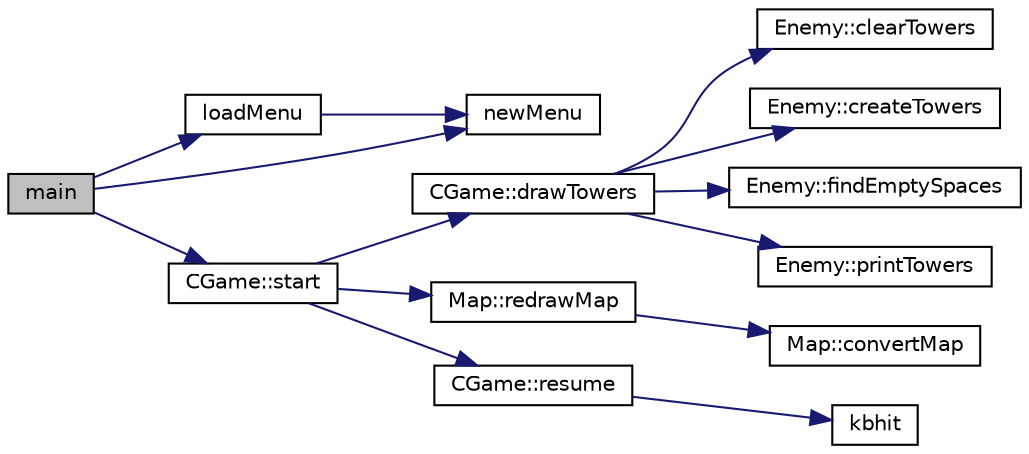 digraph "main"
{
 // LATEX_PDF_SIZE
  edge [fontname="Helvetica",fontsize="10",labelfontname="Helvetica",labelfontsize="10"];
  node [fontname="Helvetica",fontsize="10",shape=record];
  rankdir="LR";
  Node1 [label="main",height=0.2,width=0.4,color="black", fillcolor="grey75", style="filled", fontcolor="black",tooltip=" "];
  Node1 -> Node2 [color="midnightblue",fontsize="10",style="solid",fontname="Helvetica"];
  Node2 [label="loadMenu",height=0.2,width=0.4,color="black", fillcolor="white", style="filled",URL="$Game_8cpp.html#af66392f74826c89391d33dcbfb45e5b3",tooltip=" "];
  Node2 -> Node3 [color="midnightblue",fontsize="10",style="solid",fontname="Helvetica"];
  Node3 [label="newMenu",height=0.2,width=0.4,color="black", fillcolor="white", style="filled",URL="$Game_8cpp.html#a5f00bd86c2427bc56a5c44240776567d",tooltip=" "];
  Node1 -> Node3 [color="midnightblue",fontsize="10",style="solid",fontname="Helvetica"];
  Node1 -> Node4 [color="midnightblue",fontsize="10",style="solid",fontname="Helvetica"];
  Node4 [label="CGame::start",height=0.2,width=0.4,color="black", fillcolor="white", style="filled",URL="$classCGame.html#aa70fa8586abbd097b8eb7fb8d540841d",tooltip=" "];
  Node4 -> Node5 [color="midnightblue",fontsize="10",style="solid",fontname="Helvetica"];
  Node5 [label="CGame::drawTowers",height=0.2,width=0.4,color="black", fillcolor="white", style="filled",URL="$classCGame.html#ab4b3b154086cd0c34c18522a0716840c",tooltip=" "];
  Node5 -> Node6 [color="midnightblue",fontsize="10",style="solid",fontname="Helvetica"];
  Node6 [label="Enemy::clearTowers",height=0.2,width=0.4,color="black", fillcolor="white", style="filled",URL="$classEnemy.html#ab8dab466556eb7f9a39697c045864289",tooltip=" "];
  Node5 -> Node7 [color="midnightblue",fontsize="10",style="solid",fontname="Helvetica"];
  Node7 [label="Enemy::createTowers",height=0.2,width=0.4,color="black", fillcolor="white", style="filled",URL="$classEnemy.html#a238798e0d954a7ee3b6fafb592151cde",tooltip=" "];
  Node5 -> Node8 [color="midnightblue",fontsize="10",style="solid",fontname="Helvetica"];
  Node8 [label="Enemy::findEmptySpaces",height=0.2,width=0.4,color="black", fillcolor="white", style="filled",URL="$classEnemy.html#ac81638432442d1e4cc2aa0c4ca49f439",tooltip=" "];
  Node5 -> Node9 [color="midnightblue",fontsize="10",style="solid",fontname="Helvetica"];
  Node9 [label="Enemy::printTowers",height=0.2,width=0.4,color="black", fillcolor="white", style="filled",URL="$classEnemy.html#a95c457b3e58d8c931e06877c6bde6d11",tooltip=" "];
  Node4 -> Node10 [color="midnightblue",fontsize="10",style="solid",fontname="Helvetica"];
  Node10 [label="Map::redrawMap",height=0.2,width=0.4,color="black", fillcolor="white", style="filled",URL="$classMap.html#af5b5492b49e9d1aaa54e586d1203030f",tooltip=" "];
  Node10 -> Node11 [color="midnightblue",fontsize="10",style="solid",fontname="Helvetica"];
  Node11 [label="Map::convertMap",height=0.2,width=0.4,color="black", fillcolor="white", style="filled",URL="$classMap.html#a1f7ed5381d68b10d5adfca2a7d26516a",tooltip=" "];
  Node4 -> Node12 [color="midnightblue",fontsize="10",style="solid",fontname="Helvetica"];
  Node12 [label="CGame::resume",height=0.2,width=0.4,color="black", fillcolor="white", style="filled",URL="$classCGame.html#abca9e7318a19887770d007a56248fa82",tooltip=" "];
  Node12 -> Node13 [color="midnightblue",fontsize="10",style="solid",fontname="Helvetica"];
  Node13 [label="kbhit",height=0.2,width=0.4,color="black", fillcolor="white", style="filled",URL="$Game_8cpp.html#ad5451da499ab9d3907da8dd7060ab677",tooltip=" "];
}
